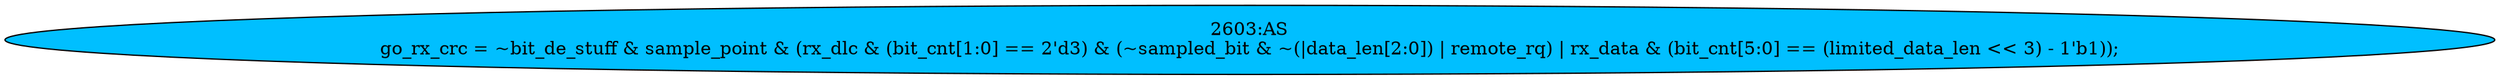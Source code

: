 strict digraph "" {
	node [label="\N"];
	"2603:AS"	 [ast="<pyverilog.vparser.ast.Assign object at 0x7f44f6b75d90>",
		def_var="['go_rx_crc']",
		fillcolor=deepskyblue,
		label="2603:AS
go_rx_crc = ~bit_de_stuff & sample_point & (rx_dlc & (bit_cnt[1:0] == 2'd3) & (~sampled_bit & ~(|data_len[2:0]) | remote_\
rq) | rx_data & (bit_cnt[5:0] == (limited_data_len << 3) - 1'b1));",
		statements="[]",
		style=filled,
		typ=Assign,
		use_var="['bit_de_stuff', 'sample_point', 'rx_dlc', 'bit_cnt', 'sampled_bit', 'data_len', 'remote_rq', 'rx_data', 'bit_cnt', 'limited_data_\
len']"];
}
